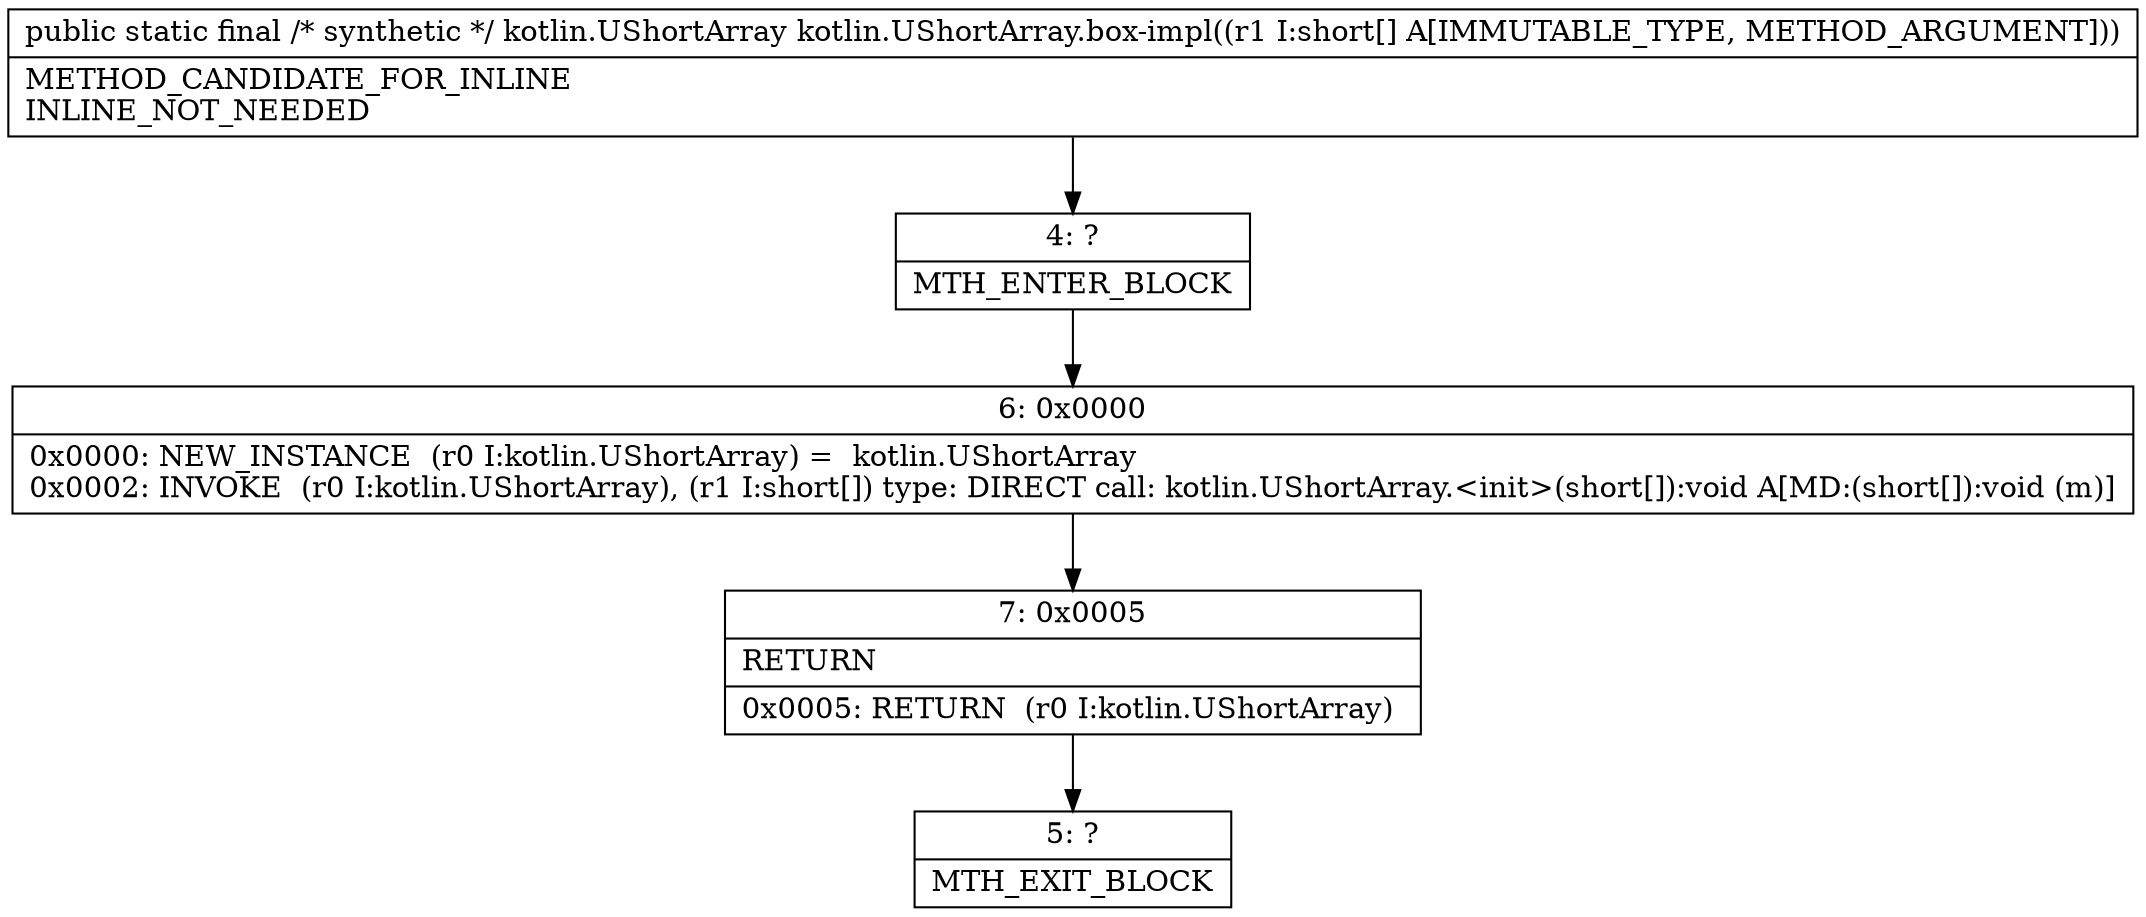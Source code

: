 digraph "CFG forkotlin.UShortArray.box\-impl([S)Lkotlin\/UShortArray;" {
Node_4 [shape=record,label="{4\:\ ?|MTH_ENTER_BLOCK\l}"];
Node_6 [shape=record,label="{6\:\ 0x0000|0x0000: NEW_INSTANCE  (r0 I:kotlin.UShortArray) =  kotlin.UShortArray \l0x0002: INVOKE  (r0 I:kotlin.UShortArray), (r1 I:short[]) type: DIRECT call: kotlin.UShortArray.\<init\>(short[]):void A[MD:(short[]):void (m)]\l}"];
Node_7 [shape=record,label="{7\:\ 0x0005|RETURN\l|0x0005: RETURN  (r0 I:kotlin.UShortArray) \l}"];
Node_5 [shape=record,label="{5\:\ ?|MTH_EXIT_BLOCK\l}"];
MethodNode[shape=record,label="{public static final \/* synthetic *\/ kotlin.UShortArray kotlin.UShortArray.box\-impl((r1 I:short[] A[IMMUTABLE_TYPE, METHOD_ARGUMENT]))  | METHOD_CANDIDATE_FOR_INLINE\lINLINE_NOT_NEEDED\l}"];
MethodNode -> Node_4;Node_4 -> Node_6;
Node_6 -> Node_7;
Node_7 -> Node_5;
}


